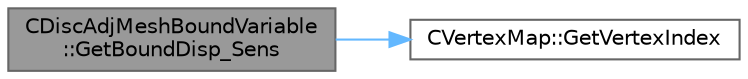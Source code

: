 digraph "CDiscAdjMeshBoundVariable::GetBoundDisp_Sens"
{
 // LATEX_PDF_SIZE
  bgcolor="transparent";
  edge [fontname=Helvetica,fontsize=10,labelfontname=Helvetica,labelfontsize=10];
  node [fontname=Helvetica,fontsize=10,shape=box,height=0.2,width=0.4];
  rankdir="LR";
  Node1 [id="Node000001",label="CDiscAdjMeshBoundVariable\l::GetBoundDisp_Sens",height=0.2,width=0.4,color="gray40", fillcolor="grey60", style="filled", fontcolor="black",tooltip="Get the value of the sensitivity with respect to the undeformed coordinates."];
  Node1 -> Node2 [id="edge1_Node000001_Node000002",color="steelblue1",style="solid",tooltip=" "];
  Node2 [id="Node000002",label="CVertexMap::GetVertexIndex",height=0.2,width=0.4,color="grey40", fillcolor="white", style="filled",URL="$classCVertexMap.html#ae62665f7065cb9e31c2aec1ec90c0afc",tooltip="Convert a point index to vertex index."];
}
